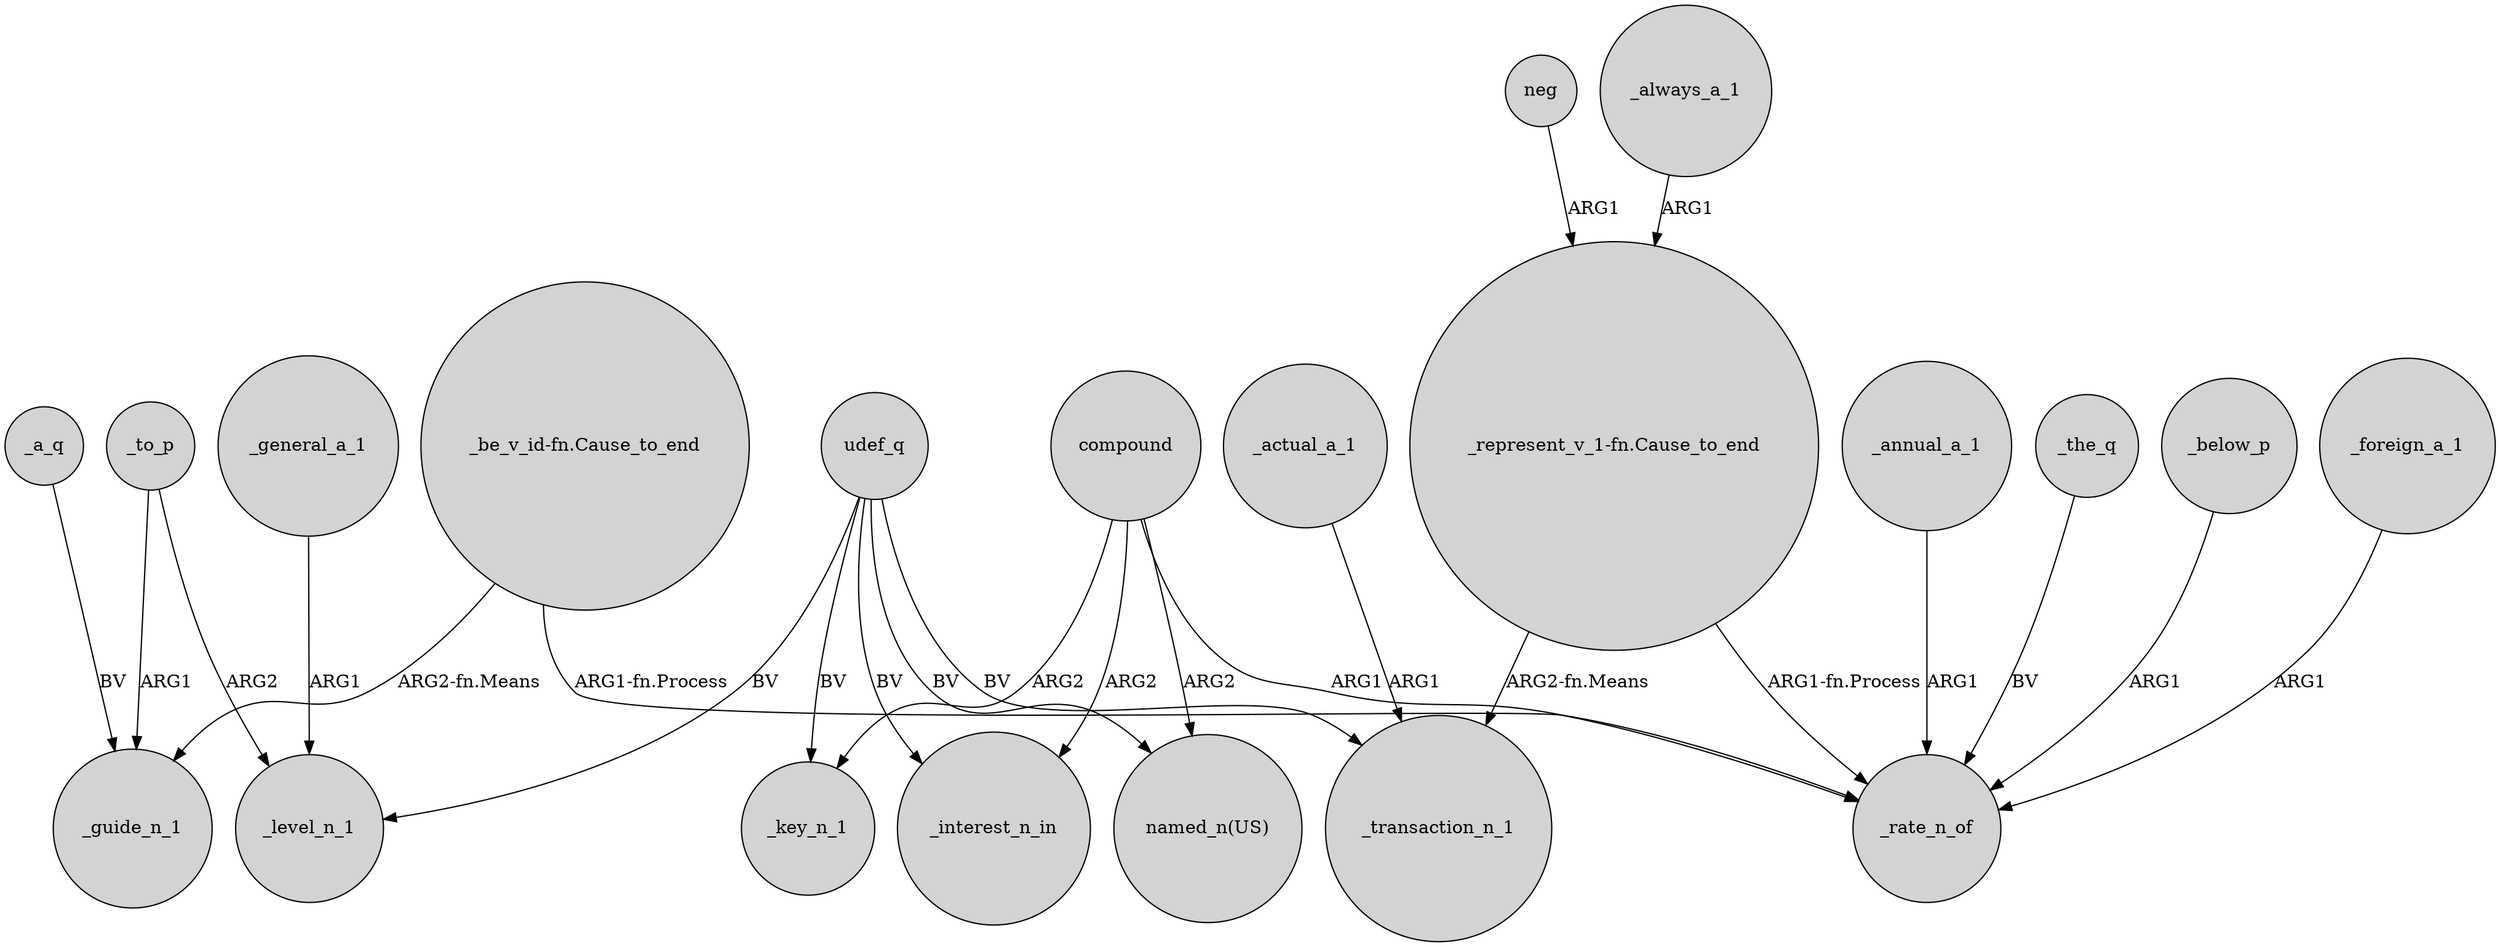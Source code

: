 digraph {
	node [shape=circle style=filled]
	_to_p -> _guide_n_1 [label=ARG1]
	"_represent_v_1-fn.Cause_to_end" -> _transaction_n_1 [label="ARG2-fn.Means"]
	udef_q -> _key_n_1 [label=BV]
	_a_q -> _guide_n_1 [label=BV]
	_general_a_1 -> _level_n_1 [label=ARG1]
	compound -> _rate_n_of [label=ARG1]
	neg -> "_represent_v_1-fn.Cause_to_end" [label=ARG1]
	_annual_a_1 -> _rate_n_of [label=ARG1]
	_the_q -> _rate_n_of [label=BV]
	_below_p -> _rate_n_of [label=ARG1]
	_foreign_a_1 -> _rate_n_of [label=ARG1]
	_actual_a_1 -> _transaction_n_1 [label=ARG1]
	udef_q -> _level_n_1 [label=BV]
	_always_a_1 -> "_represent_v_1-fn.Cause_to_end" [label=ARG1]
	udef_q -> _transaction_n_1 [label=BV]
	_to_p -> _level_n_1 [label=ARG2]
	"_represent_v_1-fn.Cause_to_end" -> _rate_n_of [label="ARG1-fn.Process"]
	udef_q -> _interest_n_in [label=BV]
	"_be_v_id-fn.Cause_to_end" -> _guide_n_1 [label="ARG2-fn.Means"]
	compound -> _key_n_1 [label=ARG2]
	compound -> "named_n(US)" [label=ARG2]
	udef_q -> "named_n(US)" [label=BV]
	compound -> _interest_n_in [label=ARG2]
	"_be_v_id-fn.Cause_to_end" -> _rate_n_of [label="ARG1-fn.Process"]
}
